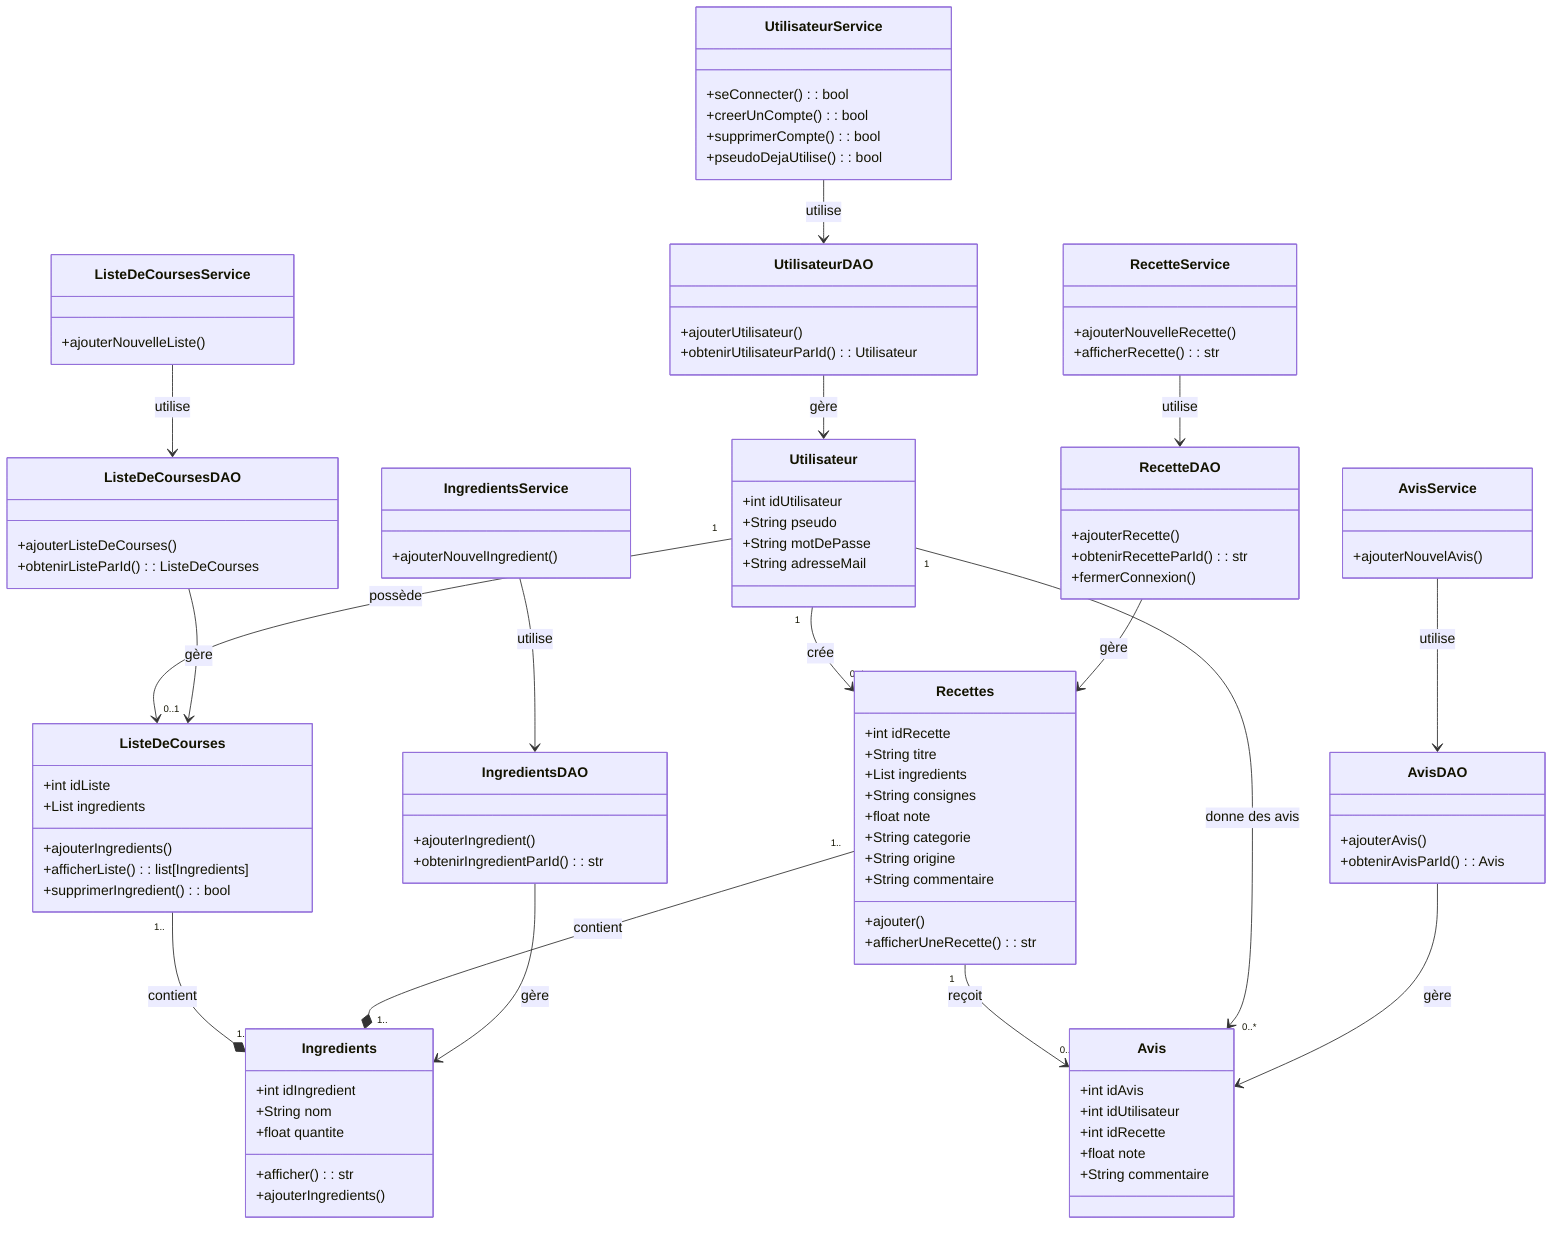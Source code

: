 classDiagram
    class Recettes {
        +int idRecette
        +String titre
        +List<Ingredients> ingredients
        +String consignes
        +float note
        +String categorie
        +String origine
        +String commentaire
        +ajouter()
        +afficherUneRecette() : str
    }

    class Ingredients {
        +int idIngredient
        +String nom
        +float quantite
        +afficher() : str
        +ajouterIngredients()
    }

    class Utilisateur {
        +int idUtilisateur
        +String pseudo
        +String motDePasse
        +String adresseMail
    }

    class ListeDeCourses {
        +int idListe
        +List<Ingredients> ingredients
        +ajouterIngredients()
        +afficherListe() : list[Ingredients]
        +supprimerIngredient() : bool
    }

    class Avis {
        +int idAvis
        +int idUtilisateur
        +int idRecette
        +float note
        +String commentaire
    }

    %% DAO and Service classes

    class RecetteDAO {
        +ajouterRecette()
        +obtenirRecetteParId() : str
        +fermerConnexion()
    }

    class RecetteService {
        +ajouterNouvelleRecette()
        +afficherRecette() : str
    }

    class IngredientsDAO {
        +ajouterIngredient()
        +obtenirIngredientParId() : str
    }

    class IngredientsService {
        +ajouterNouvelIngredient()
    }

    class UtilisateurService {
        +seConnecter() : bool
        +creerUnCompte() : bool
        +supprimerCompte() : bool
        +pseudoDejaUtilise() : bool
    }

    class UtilisateurDAO {
        +ajouterUtilisateur()
        +obtenirUtilisateurParId() : Utilisateur
    }

    class ListeDeCoursesDAO {
        +ajouterListeDeCourses()
        +obtenirListeParId() : ListeDeCourses
    }

    class ListeDeCoursesService {
        +ajouterNouvelleListe()
    }

    class AvisDAO {
        +ajouterAvis()
        +obtenirAvisParId() : Avis
    }

    class AvisService {
        +ajouterNouvelAvis()
    }

    %% Relations
    RecetteService --> RecetteDAO : utilise
    RecetteDAO --> Recettes : gère

    IngredientsService --> IngredientsDAO : utilise
    IngredientsDAO --> Ingredients : gère

    UtilisateurService --> UtilisateurDAO : utilise
    UtilisateurDAO --> Utilisateur : gère

    ListeDeCoursesService --> ListeDeCoursesDAO : utilise
    ListeDeCoursesDAO --> ListeDeCourses : gère

    AvisService --> AvisDAO : utilise
    AvisDAO --> Avis : gère

    %% Cardinalities
    Utilisateur "1" --> "0..*" Recettes : crée
    Utilisateur "1" --> "0..*" Avis : donne des avis
    Utilisateur "1" --> "0..1" ListeDeCourses : possède
    Recettes "1.."--* "1.." Ingredients : contient
    ListeDeCourses "1.."--* "1.." Ingredients : contient
    Recettes "1" --> "0..*" Avis : reçoit
